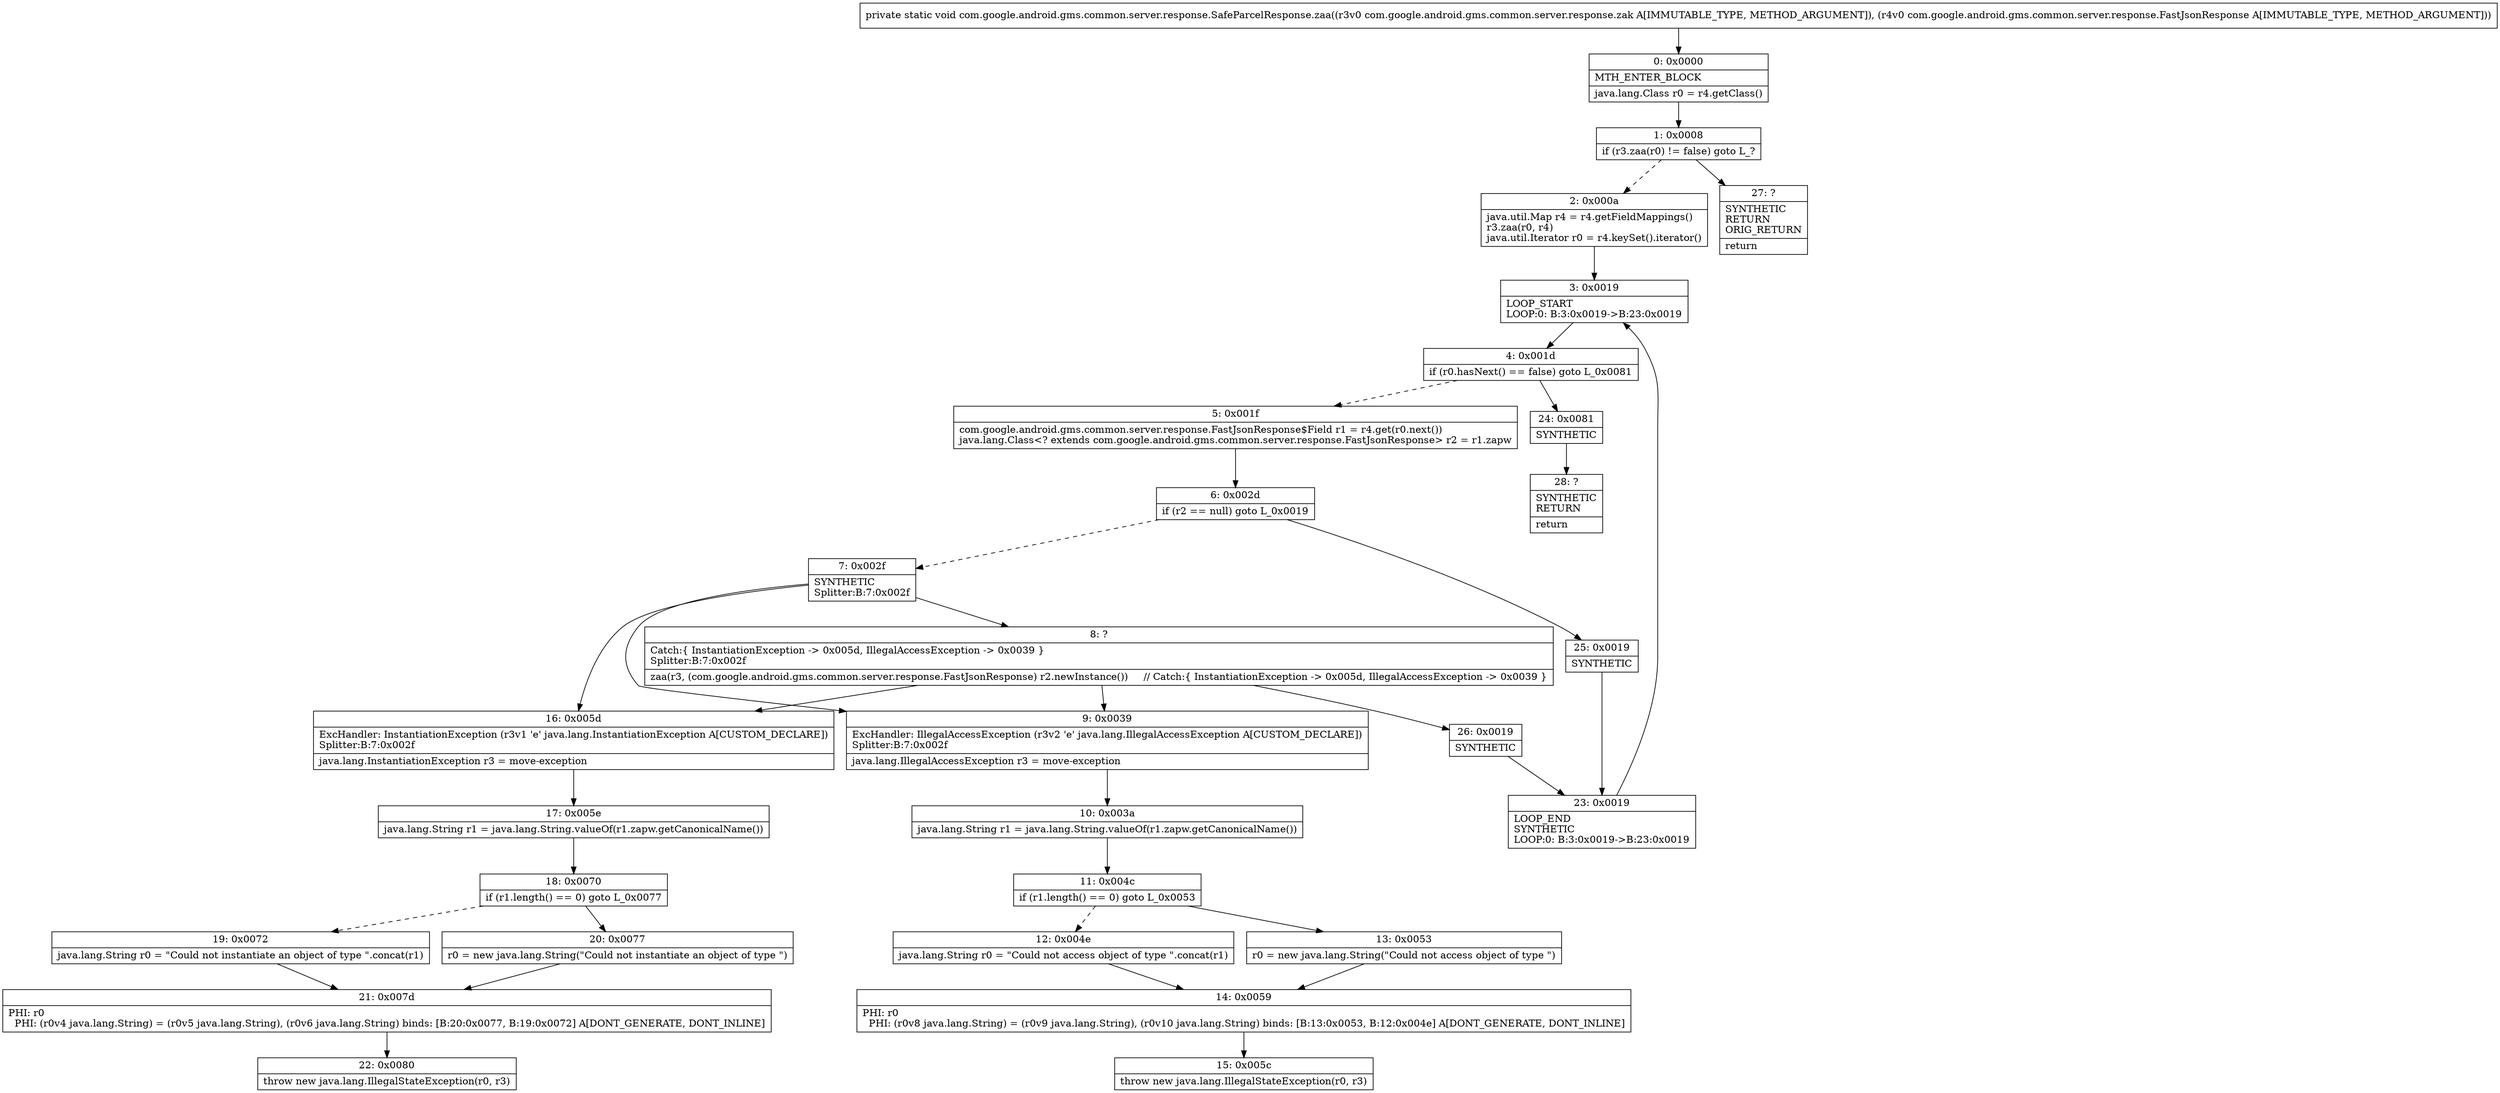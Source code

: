 digraph "CFG forcom.google.android.gms.common.server.response.SafeParcelResponse.zaa(Lcom\/google\/android\/gms\/common\/server\/response\/zak;Lcom\/google\/android\/gms\/common\/server\/response\/FastJsonResponse;)V" {
Node_0 [shape=record,label="{0\:\ 0x0000|MTH_ENTER_BLOCK\l|java.lang.Class r0 = r4.getClass()\l}"];
Node_1 [shape=record,label="{1\:\ 0x0008|if (r3.zaa(r0) != false) goto L_?\l}"];
Node_2 [shape=record,label="{2\:\ 0x000a|java.util.Map r4 = r4.getFieldMappings()\lr3.zaa(r0, r4)\ljava.util.Iterator r0 = r4.keySet().iterator()\l}"];
Node_3 [shape=record,label="{3\:\ 0x0019|LOOP_START\lLOOP:0: B:3:0x0019\-\>B:23:0x0019\l}"];
Node_4 [shape=record,label="{4\:\ 0x001d|if (r0.hasNext() == false) goto L_0x0081\l}"];
Node_5 [shape=record,label="{5\:\ 0x001f|com.google.android.gms.common.server.response.FastJsonResponse$Field r1 = r4.get(r0.next())\ljava.lang.Class\<? extends com.google.android.gms.common.server.response.FastJsonResponse\> r2 = r1.zapw\l}"];
Node_6 [shape=record,label="{6\:\ 0x002d|if (r2 == null) goto L_0x0019\l}"];
Node_7 [shape=record,label="{7\:\ 0x002f|SYNTHETIC\lSplitter:B:7:0x002f\l}"];
Node_8 [shape=record,label="{8\:\ ?|Catch:\{ InstantiationException \-\> 0x005d, IllegalAccessException \-\> 0x0039 \}\lSplitter:B:7:0x002f\l|zaa(r3, (com.google.android.gms.common.server.response.FastJsonResponse) r2.newInstance())     \/\/ Catch:\{ InstantiationException \-\> 0x005d, IllegalAccessException \-\> 0x0039 \}\l}"];
Node_9 [shape=record,label="{9\:\ 0x0039|ExcHandler: IllegalAccessException (r3v2 'e' java.lang.IllegalAccessException A[CUSTOM_DECLARE])\lSplitter:B:7:0x002f\l|java.lang.IllegalAccessException r3 = move\-exception\l}"];
Node_10 [shape=record,label="{10\:\ 0x003a|java.lang.String r1 = java.lang.String.valueOf(r1.zapw.getCanonicalName())\l}"];
Node_11 [shape=record,label="{11\:\ 0x004c|if (r1.length() == 0) goto L_0x0053\l}"];
Node_12 [shape=record,label="{12\:\ 0x004e|java.lang.String r0 = \"Could not access object of type \".concat(r1)\l}"];
Node_13 [shape=record,label="{13\:\ 0x0053|r0 = new java.lang.String(\"Could not access object of type \")\l}"];
Node_14 [shape=record,label="{14\:\ 0x0059|PHI: r0 \l  PHI: (r0v8 java.lang.String) = (r0v9 java.lang.String), (r0v10 java.lang.String) binds: [B:13:0x0053, B:12:0x004e] A[DONT_GENERATE, DONT_INLINE]\l}"];
Node_15 [shape=record,label="{15\:\ 0x005c|throw new java.lang.IllegalStateException(r0, r3)\l}"];
Node_16 [shape=record,label="{16\:\ 0x005d|ExcHandler: InstantiationException (r3v1 'e' java.lang.InstantiationException A[CUSTOM_DECLARE])\lSplitter:B:7:0x002f\l|java.lang.InstantiationException r3 = move\-exception\l}"];
Node_17 [shape=record,label="{17\:\ 0x005e|java.lang.String r1 = java.lang.String.valueOf(r1.zapw.getCanonicalName())\l}"];
Node_18 [shape=record,label="{18\:\ 0x0070|if (r1.length() == 0) goto L_0x0077\l}"];
Node_19 [shape=record,label="{19\:\ 0x0072|java.lang.String r0 = \"Could not instantiate an object of type \".concat(r1)\l}"];
Node_20 [shape=record,label="{20\:\ 0x0077|r0 = new java.lang.String(\"Could not instantiate an object of type \")\l}"];
Node_21 [shape=record,label="{21\:\ 0x007d|PHI: r0 \l  PHI: (r0v4 java.lang.String) = (r0v5 java.lang.String), (r0v6 java.lang.String) binds: [B:20:0x0077, B:19:0x0072] A[DONT_GENERATE, DONT_INLINE]\l}"];
Node_22 [shape=record,label="{22\:\ 0x0080|throw new java.lang.IllegalStateException(r0, r3)\l}"];
Node_23 [shape=record,label="{23\:\ 0x0019|LOOP_END\lSYNTHETIC\lLOOP:0: B:3:0x0019\-\>B:23:0x0019\l}"];
Node_24 [shape=record,label="{24\:\ 0x0081|SYNTHETIC\l}"];
Node_25 [shape=record,label="{25\:\ 0x0019|SYNTHETIC\l}"];
Node_26 [shape=record,label="{26\:\ 0x0019|SYNTHETIC\l}"];
Node_27 [shape=record,label="{27\:\ ?|SYNTHETIC\lRETURN\lORIG_RETURN\l|return\l}"];
Node_28 [shape=record,label="{28\:\ ?|SYNTHETIC\lRETURN\l|return\l}"];
MethodNode[shape=record,label="{private static void com.google.android.gms.common.server.response.SafeParcelResponse.zaa((r3v0 com.google.android.gms.common.server.response.zak A[IMMUTABLE_TYPE, METHOD_ARGUMENT]), (r4v0 com.google.android.gms.common.server.response.FastJsonResponse A[IMMUTABLE_TYPE, METHOD_ARGUMENT])) }"];
MethodNode -> Node_0;
Node_0 -> Node_1;
Node_1 -> Node_2[style=dashed];
Node_1 -> Node_27;
Node_2 -> Node_3;
Node_3 -> Node_4;
Node_4 -> Node_5[style=dashed];
Node_4 -> Node_24;
Node_5 -> Node_6;
Node_6 -> Node_7[style=dashed];
Node_6 -> Node_25;
Node_7 -> Node_8;
Node_7 -> Node_16;
Node_7 -> Node_9;
Node_8 -> Node_16;
Node_8 -> Node_9;
Node_8 -> Node_26;
Node_9 -> Node_10;
Node_10 -> Node_11;
Node_11 -> Node_12[style=dashed];
Node_11 -> Node_13;
Node_12 -> Node_14;
Node_13 -> Node_14;
Node_14 -> Node_15;
Node_16 -> Node_17;
Node_17 -> Node_18;
Node_18 -> Node_19[style=dashed];
Node_18 -> Node_20;
Node_19 -> Node_21;
Node_20 -> Node_21;
Node_21 -> Node_22;
Node_23 -> Node_3;
Node_24 -> Node_28;
Node_25 -> Node_23;
Node_26 -> Node_23;
}


